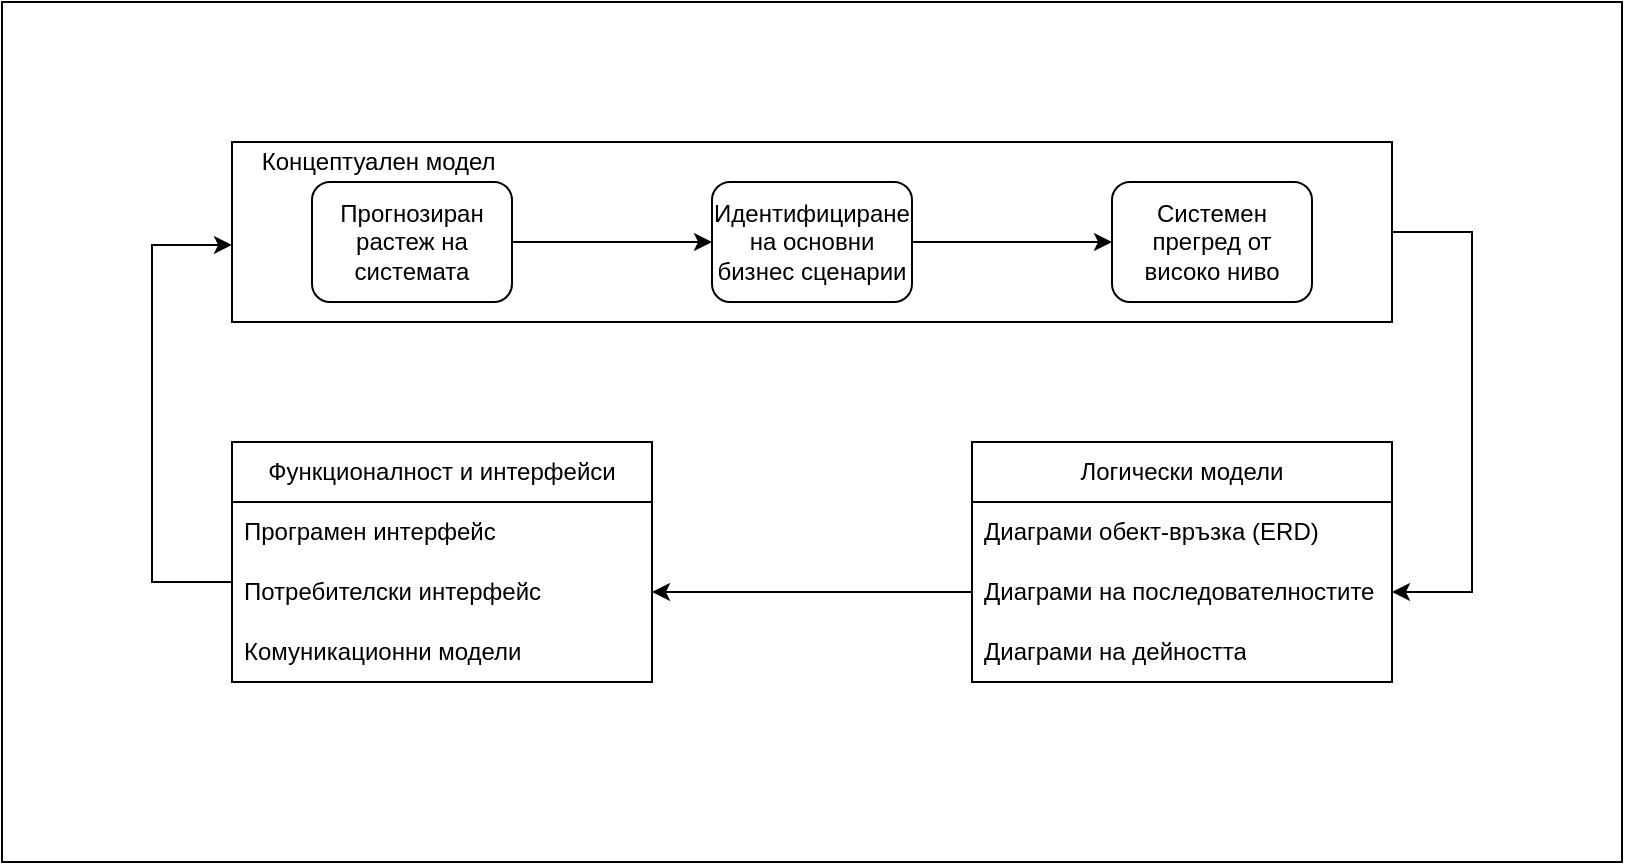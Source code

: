 <mxfile version="23.1.0" type="github">
  <diagram name="Page-1" id="_-T-Ew92CXRtChjD3JXS">
    <mxGraphModel dx="1816" dy="514" grid="1" gridSize="10" guides="1" tooltips="1" connect="1" arrows="1" fold="1" page="1" pageScale="1" pageWidth="827" pageHeight="1169" math="0" shadow="0">
      <root>
        <mxCell id="0" />
        <mxCell id="1" parent="0" />
        <mxCell id="RyOX_cj8XoAbLBHZOk8--1" value="" style="rounded=0;whiteSpace=wrap;html=1;" parent="1" vertex="1">
          <mxGeometry x="-165" y="90" width="810" height="430" as="geometry" />
        </mxCell>
        <mxCell id="RyOX_cj8XoAbLBHZOk8--5" value="" style="edgeStyle=orthogonalEdgeStyle;rounded=0;orthogonalLoop=1;jettySize=auto;html=1;" parent="1" edge="1">
          <mxGeometry relative="1" as="geometry">
            <mxPoint x="120" y="215" as="sourcePoint" />
            <mxPoint x="230" y="215" as="targetPoint" />
          </mxGeometry>
        </mxCell>
        <mxCell id="RyOX_cj8XoAbLBHZOk8--7" value="" style="edgeStyle=orthogonalEdgeStyle;rounded=0;orthogonalLoop=1;jettySize=auto;html=1;" parent="1" edge="1">
          <mxGeometry relative="1" as="geometry">
            <mxPoint x="380" y="215" as="sourcePoint" />
            <mxPoint x="493.5" y="215" as="targetPoint" />
          </mxGeometry>
        </mxCell>
        <mxCell id="RyOX_cj8XoAbLBHZOk8--8" value="Логически модели" style="swimlane;fontStyle=0;childLayout=stackLayout;horizontal=1;startSize=30;horizontalStack=0;resizeParent=1;resizeParentMax=0;resizeLast=0;collapsible=1;marginBottom=0;whiteSpace=wrap;html=1;" parent="1" vertex="1">
          <mxGeometry x="320" y="310" width="210" height="120" as="geometry" />
        </mxCell>
        <mxCell id="RyOX_cj8XoAbLBHZOk8--9" value="Диаграми обект-връзка (ERD)" style="text;strokeColor=none;fillColor=none;align=left;verticalAlign=middle;spacingLeft=4;spacingRight=4;overflow=hidden;points=[[0,0.5],[1,0.5]];portConstraint=eastwest;rotatable=0;whiteSpace=wrap;html=1;" parent="RyOX_cj8XoAbLBHZOk8--8" vertex="1">
          <mxGeometry y="30" width="210" height="30" as="geometry" />
        </mxCell>
        <mxCell id="RyOX_cj8XoAbLBHZOk8--10" value="Диаграми на последователностите" style="text;strokeColor=none;fillColor=none;align=left;verticalAlign=middle;spacingLeft=4;spacingRight=4;overflow=hidden;points=[[0,0.5],[1,0.5]];portConstraint=eastwest;rotatable=0;whiteSpace=wrap;html=1;" parent="RyOX_cj8XoAbLBHZOk8--8" vertex="1">
          <mxGeometry y="60" width="210" height="30" as="geometry" />
        </mxCell>
        <mxCell id="RyOX_cj8XoAbLBHZOk8--11" value="Диаграми на дейността" style="text;strokeColor=none;fillColor=none;align=left;verticalAlign=middle;spacingLeft=4;spacingRight=4;overflow=hidden;points=[[0,0.5],[1,0.5]];portConstraint=eastwest;rotatable=0;whiteSpace=wrap;html=1;" parent="RyOX_cj8XoAbLBHZOk8--8" vertex="1">
          <mxGeometry y="90" width="210" height="30" as="geometry" />
        </mxCell>
        <mxCell id="RyOX_cj8XoAbLBHZOk8--13" value="Функционалност и интерфейси" style="swimlane;fontStyle=0;childLayout=stackLayout;horizontal=1;startSize=30;horizontalStack=0;resizeParent=1;resizeParentMax=0;resizeLast=0;collapsible=1;marginBottom=0;whiteSpace=wrap;html=1;" parent="1" vertex="1">
          <mxGeometry x="-50" y="310" width="210" height="120" as="geometry">
            <mxRectangle x="-50" y="310" width="210" height="30" as="alternateBounds" />
          </mxGeometry>
        </mxCell>
        <mxCell id="RyOX_cj8XoAbLBHZOk8--14" value="Програмен интерфейс" style="text;strokeColor=none;fillColor=none;align=left;verticalAlign=middle;spacingLeft=4;spacingRight=4;overflow=hidden;points=[[0,0.5],[1,0.5]];portConstraint=eastwest;rotatable=0;whiteSpace=wrap;html=1;" parent="RyOX_cj8XoAbLBHZOk8--13" vertex="1">
          <mxGeometry y="30" width="210" height="30" as="geometry" />
        </mxCell>
        <mxCell id="RyOX_cj8XoAbLBHZOk8--15" value="Потребителски интерфейс" style="text;strokeColor=none;fillColor=none;align=left;verticalAlign=middle;spacingLeft=4;spacingRight=4;overflow=hidden;points=[[0,0.5],[1,0.5]];portConstraint=eastwest;rotatable=0;whiteSpace=wrap;html=1;" parent="RyOX_cj8XoAbLBHZOk8--13" vertex="1">
          <mxGeometry y="60" width="210" height="30" as="geometry" />
        </mxCell>
        <mxCell id="RyOX_cj8XoAbLBHZOk8--16" value="Комуникационни модели" style="text;strokeColor=none;fillColor=none;align=left;verticalAlign=middle;spacingLeft=4;spacingRight=4;overflow=hidden;points=[[0,0.5],[1,0.5]];portConstraint=eastwest;rotatable=0;whiteSpace=wrap;html=1;" parent="RyOX_cj8XoAbLBHZOk8--13" vertex="1">
          <mxGeometry y="90" width="210" height="30" as="geometry" />
        </mxCell>
        <mxCell id="W12ZFMfSlasCwoNZM_I0-17" style="edgeStyle=orthogonalEdgeStyle;rounded=0;orthogonalLoop=1;jettySize=auto;html=1;entryX=1;entryY=0.5;entryDx=0;entryDy=0;" edge="1" parent="1" source="RyOX_cj8XoAbLBHZOk8--21" target="RyOX_cj8XoAbLBHZOk8--10">
          <mxGeometry relative="1" as="geometry">
            <Array as="points">
              <mxPoint x="570" y="205" />
              <mxPoint x="570" y="385" />
            </Array>
          </mxGeometry>
        </mxCell>
        <mxCell id="RyOX_cj8XoAbLBHZOk8--21" value="" style="rounded=0;whiteSpace=wrap;html=1;" parent="1" vertex="1">
          <mxGeometry x="-50" y="160" width="580" height="90" as="geometry" />
        </mxCell>
        <mxCell id="W12ZFMfSlasCwoNZM_I0-5" value="" style="edgeStyle=orthogonalEdgeStyle;rounded=0;orthogonalLoop=1;jettySize=auto;html=1;" edge="1" parent="1" source="RyOX_cj8XoAbLBHZOk8--23" target="W12ZFMfSlasCwoNZM_I0-3">
          <mxGeometry relative="1" as="geometry" />
        </mxCell>
        <mxCell id="RyOX_cj8XoAbLBHZOk8--23" value="Идентифициране на основни бизнес сценарии" style="rounded=1;whiteSpace=wrap;html=1;" parent="1" vertex="1">
          <mxGeometry x="190" y="180" width="100" height="60" as="geometry" />
        </mxCell>
        <mxCell id="W12ZFMfSlasCwoNZM_I0-4" value="" style="edgeStyle=orthogonalEdgeStyle;rounded=0;orthogonalLoop=1;jettySize=auto;html=1;" edge="1" parent="1" source="W12ZFMfSlasCwoNZM_I0-2" target="RyOX_cj8XoAbLBHZOk8--23">
          <mxGeometry relative="1" as="geometry" />
        </mxCell>
        <mxCell id="W12ZFMfSlasCwoNZM_I0-2" value="Прогнозиран растеж на системата" style="rounded=1;whiteSpace=wrap;html=1;" vertex="1" parent="1">
          <mxGeometry x="-10" y="180" width="100" height="60" as="geometry" />
        </mxCell>
        <mxCell id="W12ZFMfSlasCwoNZM_I0-3" value="Системен прегред от високо ниво" style="rounded=1;whiteSpace=wrap;html=1;" vertex="1" parent="1">
          <mxGeometry x="390" y="180" width="100" height="60" as="geometry" />
        </mxCell>
        <mxCell id="W12ZFMfSlasCwoNZM_I0-9" style="edgeStyle=orthogonalEdgeStyle;rounded=0;orthogonalLoop=1;jettySize=auto;html=1;entryX=1;entryY=0.5;entryDx=0;entryDy=0;" edge="1" parent="1" source="RyOX_cj8XoAbLBHZOk8--10" target="RyOX_cj8XoAbLBHZOk8--15">
          <mxGeometry relative="1" as="geometry" />
        </mxCell>
        <mxCell id="W12ZFMfSlasCwoNZM_I0-16" style="edgeStyle=orthogonalEdgeStyle;rounded=0;orthogonalLoop=1;jettySize=auto;html=1;entryX=0;entryY=0.572;entryDx=0;entryDy=0;entryPerimeter=0;" edge="1" parent="1" source="RyOX_cj8XoAbLBHZOk8--13" target="RyOX_cj8XoAbLBHZOk8--21">
          <mxGeometry relative="1" as="geometry">
            <Array as="points">
              <mxPoint x="-90" y="380" />
              <mxPoint x="-90" y="212" />
            </Array>
          </mxGeometry>
        </mxCell>
        <mxCell id="W12ZFMfSlasCwoNZM_I0-19" value="Концептуален модел&amp;nbsp;" style="text;html=1;strokeColor=none;fillColor=none;align=center;verticalAlign=middle;whiteSpace=wrap;rounded=0;" vertex="1" parent="1">
          <mxGeometry x="-50" y="160" width="150" height="20" as="geometry" />
        </mxCell>
      </root>
    </mxGraphModel>
  </diagram>
</mxfile>
